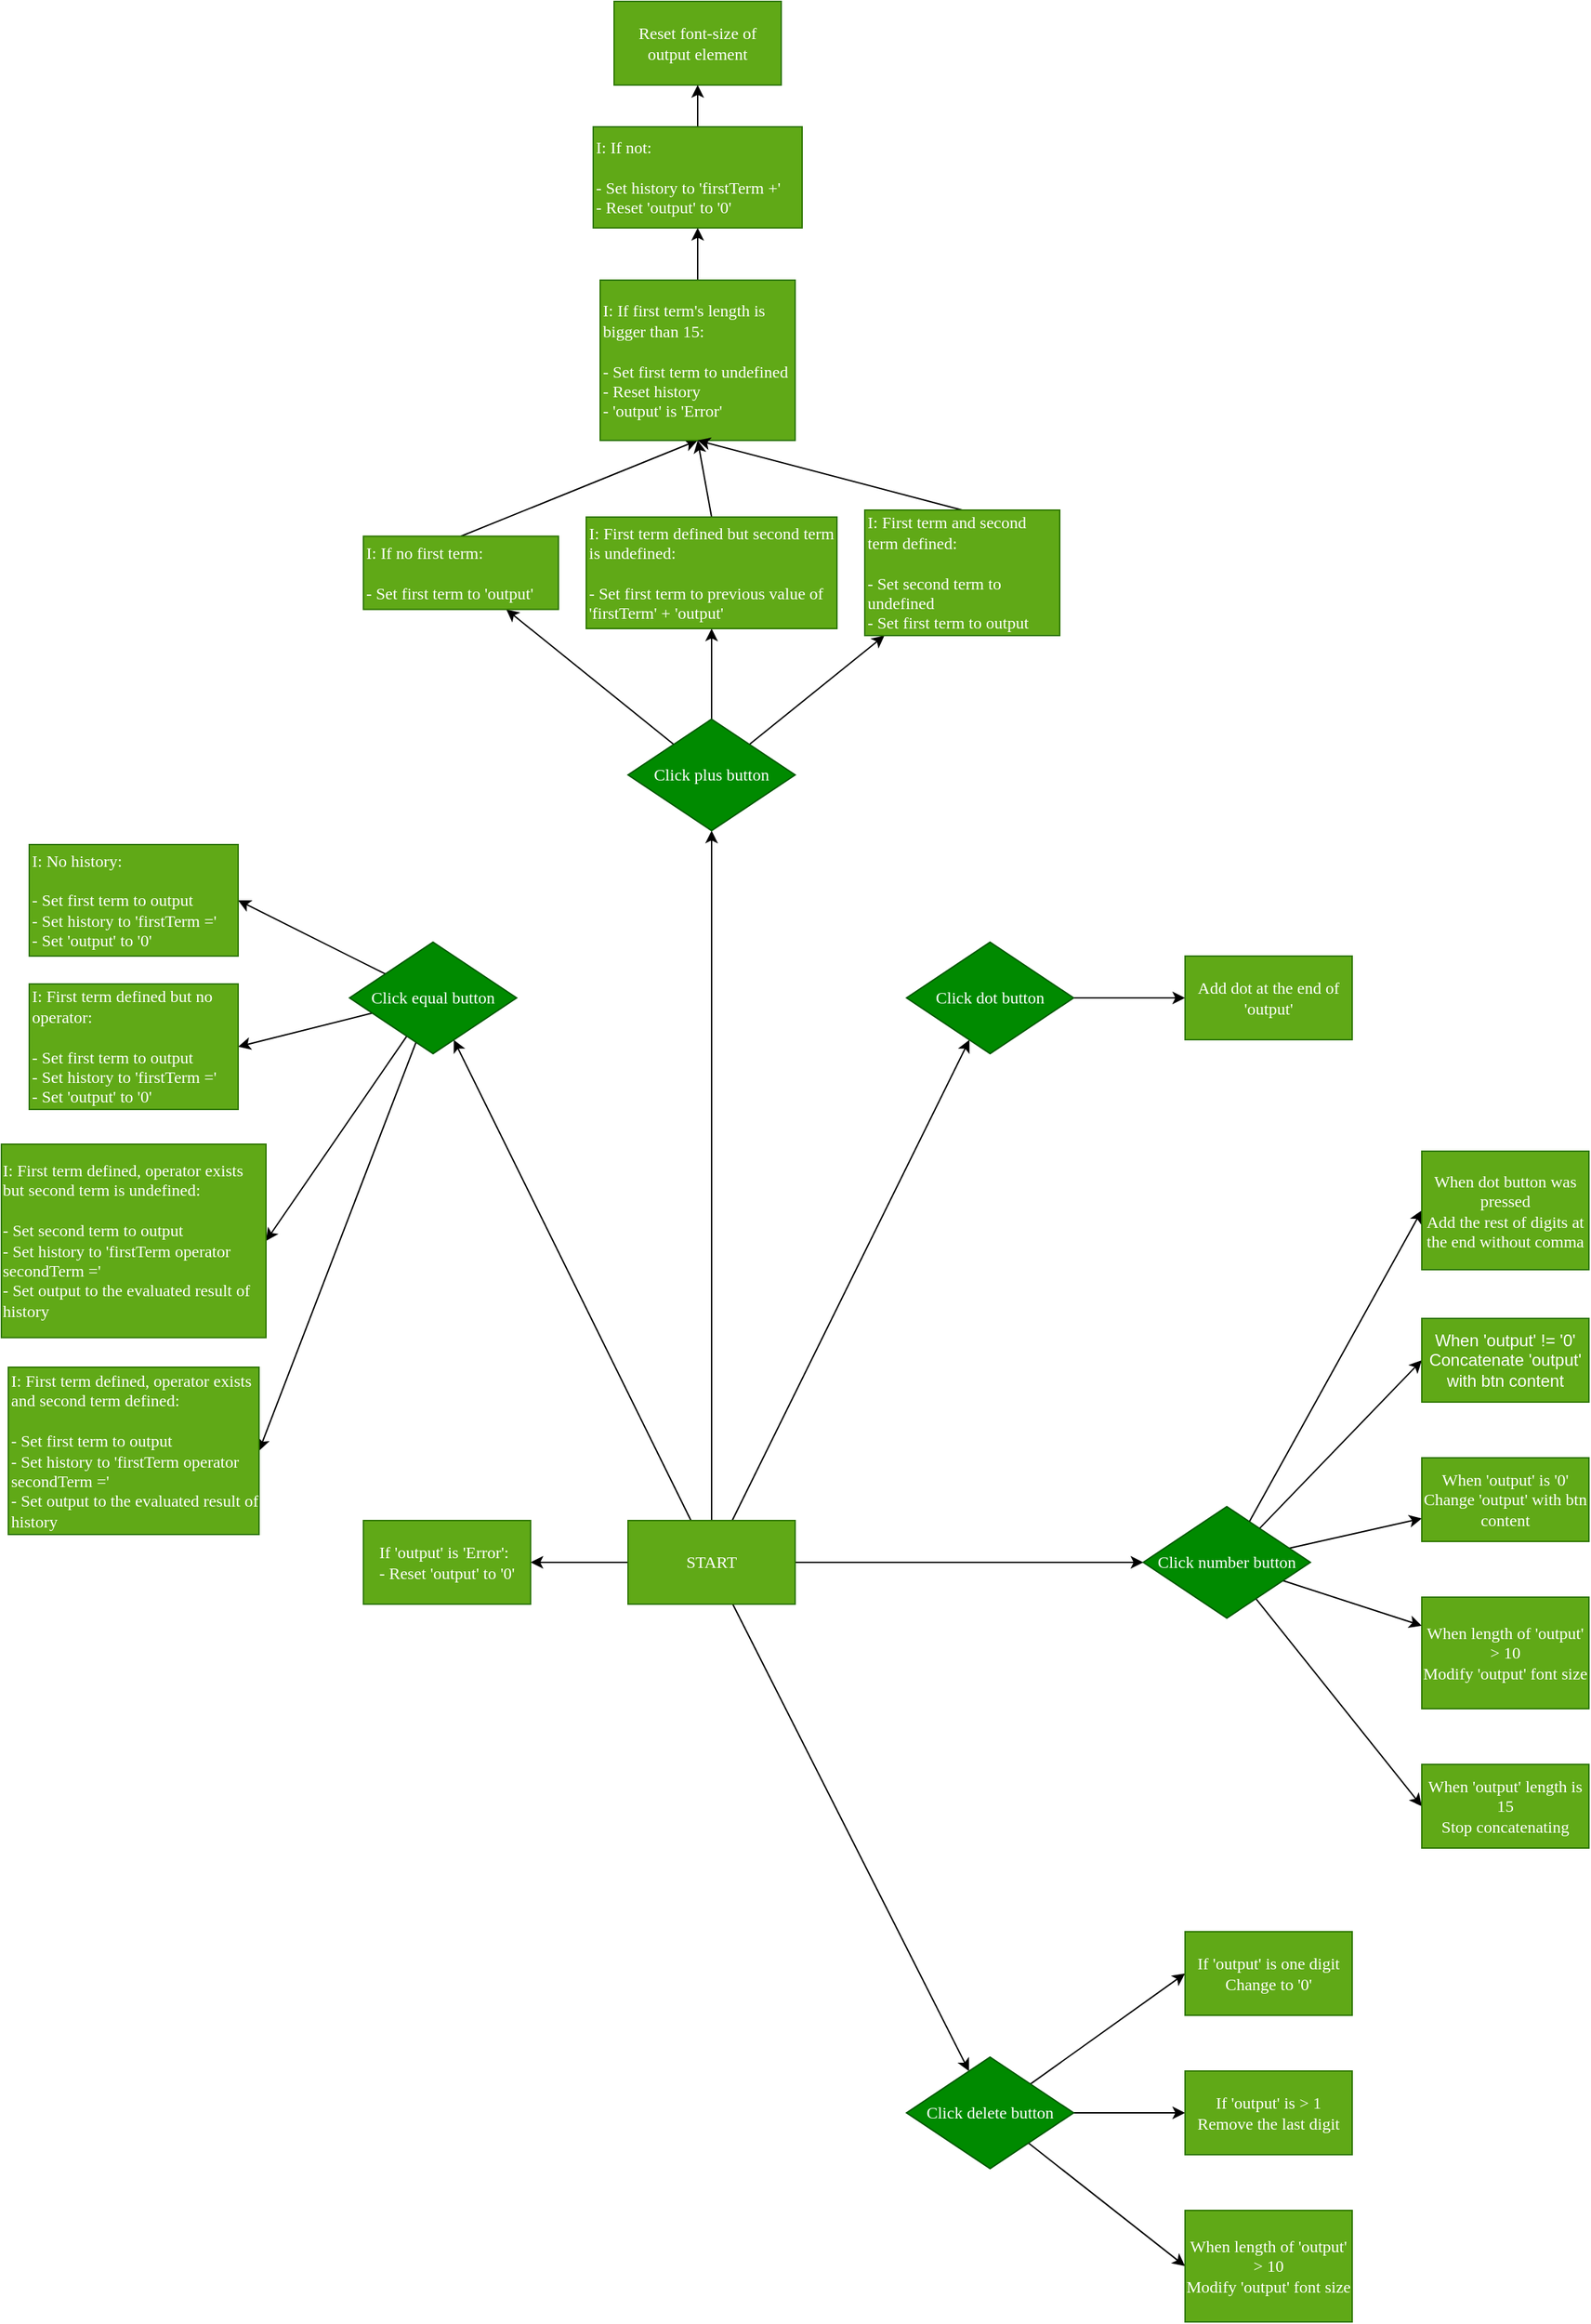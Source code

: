 <mxfile>
    <diagram id="CXw4BF-POYOjq-wwur1x" name="Page-1">
        <mxGraphModel dx="1143" dy="1799" grid="1" gridSize="10" guides="1" tooltips="1" connect="1" arrows="1" fold="1" page="1" pageScale="1" pageWidth="1654" pageHeight="1169" background="none" math="0" shadow="0">
            <root>
                <mxCell id="0"/>
                <mxCell id="1" parent="0"/>
                <mxCell id="54" value="" style="edgeStyle=none;html=1;" parent="1" source="45" target="53" edge="1">
                    <mxGeometry relative="1" as="geometry"/>
                </mxCell>
                <mxCell id="78" value="" style="edgeStyle=none;html=1;" parent="1" source="45" target="77" edge="1">
                    <mxGeometry relative="1" as="geometry"/>
                </mxCell>
                <mxCell id="92" value="" style="edgeStyle=none;html=1;" parent="1" source="45" target="91" edge="1">
                    <mxGeometry relative="1" as="geometry"/>
                </mxCell>
                <mxCell id="100" value="" style="edgeStyle=none;html=1;" parent="1" source="45" target="99" edge="1">
                    <mxGeometry relative="1" as="geometry"/>
                </mxCell>
                <mxCell id="114" value="" style="edgeStyle=none;html=1;" parent="1" source="45" target="113" edge="1">
                    <mxGeometry relative="1" as="geometry"/>
                </mxCell>
                <mxCell id="129" style="edgeStyle=none;html=1;exitX=0;exitY=0.5;exitDx=0;exitDy=0;entryX=1;entryY=0.5;entryDx=0;entryDy=0;" parent="1" source="45" target="109" edge="1">
                    <mxGeometry relative="1" as="geometry"/>
                </mxCell>
                <mxCell id="45" value="START" style="whiteSpace=wrap;html=1;fontFamily=Tahoma;fillColor=#60a917;fontColor=#ffffff;strokeColor=#2D7600;" parent="1" vertex="1">
                    <mxGeometry x="720" y="635" width="120" height="60" as="geometry"/>
                </mxCell>
                <mxCell id="69" value="" style="edgeStyle=none;html=1;" parent="1" source="53" target="68" edge="1">
                    <mxGeometry relative="1" as="geometry"/>
                </mxCell>
                <mxCell id="71" value="" style="edgeStyle=none;html=1;entryX=0;entryY=0.5;entryDx=0;entryDy=0;" parent="1" source="53" target="72" edge="1">
                    <mxGeometry relative="1" as="geometry">
                        <mxPoint x="1140" y="515" as="targetPoint"/>
                        <Array as="points"/>
                    </mxGeometry>
                </mxCell>
                <mxCell id="74" value="" style="edgeStyle=none;html=1;" parent="1" source="53" target="73" edge="1">
                    <mxGeometry relative="1" as="geometry">
                        <Array as="points"/>
                    </mxGeometry>
                </mxCell>
                <mxCell id="76" value="" style="edgeStyle=none;html=1;entryX=0;entryY=0.5;entryDx=0;entryDy=0;" parent="1" source="53" target="75" edge="1">
                    <mxGeometry relative="1" as="geometry"/>
                </mxCell>
                <mxCell id="96" value="" style="edgeStyle=none;html=1;entryX=0;entryY=0.5;entryDx=0;entryDy=0;" parent="1" source="53" target="95" edge="1">
                    <mxGeometry relative="1" as="geometry"/>
                </mxCell>
                <mxCell id="53" value="Click number button" style="rhombus;whiteSpace=wrap;html=1;fontFamily=Tahoma;fillColor=#008a00;strokeColor=#005700;fontColor=#ffffff;" parent="1" vertex="1">
                    <mxGeometry x="1090" y="625" width="120" height="80" as="geometry"/>
                </mxCell>
                <mxCell id="68" value="When 'output' is '0'&lt;br&gt;Change 'output' with btn content" style="whiteSpace=wrap;html=1;fontFamily=Tahoma;fillColor=#60a917;strokeColor=#2D7600;fontColor=#ffffff;" parent="1" vertex="1">
                    <mxGeometry x="1290" y="590" width="120" height="60" as="geometry"/>
                </mxCell>
                <mxCell id="72" value="When 'output' != '0'&lt;br&gt;Concatenate 'output' with btn content" style="whiteSpace=wrap;html=1;fillColor=#60a917;fontColor=#ffffff;strokeColor=#2D7600;" parent="1" vertex="1">
                    <mxGeometry x="1290" y="490" width="120" height="60" as="geometry"/>
                </mxCell>
                <mxCell id="73" value="When length of 'output' &amp;gt; 10&lt;br&gt;Modify 'output' font size" style="whiteSpace=wrap;html=1;fontFamily=Tahoma;fillColor=#60a917;strokeColor=#2D7600;fontColor=#ffffff;" parent="1" vertex="1">
                    <mxGeometry x="1290" y="690" width="120" height="80" as="geometry"/>
                </mxCell>
                <mxCell id="75" value="When 'output' length is 15&lt;br&gt;Stop concatenating" style="whiteSpace=wrap;html=1;fontFamily=Tahoma;fillColor=#60a917;strokeColor=#2D7600;fontColor=#ffffff;" parent="1" vertex="1">
                    <mxGeometry x="1290" y="810" width="120" height="60" as="geometry"/>
                </mxCell>
                <mxCell id="80" value="" style="edgeStyle=none;html=1;entryX=0;entryY=0.5;entryDx=0;entryDy=0;" parent="1" source="77" target="79" edge="1">
                    <mxGeometry relative="1" as="geometry"/>
                </mxCell>
                <mxCell id="82" value="" style="edgeStyle=none;html=1;entryX=0;entryY=0.5;entryDx=0;entryDy=0;" parent="1" source="77" target="81" edge="1">
                    <mxGeometry relative="1" as="geometry"/>
                </mxCell>
                <mxCell id="87" style="edgeStyle=none;html=1;entryX=0;entryY=0.5;entryDx=0;entryDy=0;" parent="1" source="77" target="86" edge="1">
                    <mxGeometry relative="1" as="geometry"/>
                </mxCell>
                <mxCell id="77" value="Click delete button" style="rhombus;whiteSpace=wrap;html=1;fontFamily=Tahoma;fillColor=#008a00;strokeColor=#005700;fontColor=#ffffff;" parent="1" vertex="1">
                    <mxGeometry x="920" y="1020" width="120" height="80" as="geometry"/>
                </mxCell>
                <mxCell id="79" value="If 'output' is one digit&lt;br&gt;Change to '0'" style="whiteSpace=wrap;html=1;fontFamily=Tahoma;fillColor=#60a917;strokeColor=#2D7600;fontColor=#ffffff;" parent="1" vertex="1">
                    <mxGeometry x="1120" y="930" width="120" height="60" as="geometry"/>
                </mxCell>
                <mxCell id="81" value="If 'output' is &amp;gt; 1&lt;br&gt;Remove the last digit" style="whiteSpace=wrap;html=1;fontFamily=Tahoma;fillColor=#60a917;strokeColor=#2D7600;fontColor=#ffffff;" parent="1" vertex="1">
                    <mxGeometry x="1120" y="1030" width="120" height="60" as="geometry"/>
                </mxCell>
                <mxCell id="86" value="When length of 'output' &amp;gt; 10&lt;br&gt;Modify 'output' font size" style="whiteSpace=wrap;html=1;fontFamily=Tahoma;fillColor=#60a917;strokeColor=#2D7600;fontColor=#ffffff;" parent="1" vertex="1">
                    <mxGeometry x="1120" y="1130" width="120" height="80" as="geometry"/>
                </mxCell>
                <mxCell id="94" value="" style="edgeStyle=none;html=1;" parent="1" source="91" target="93" edge="1">
                    <mxGeometry relative="1" as="geometry"/>
                </mxCell>
                <mxCell id="91" value="Click dot button" style="rhombus;whiteSpace=wrap;html=1;fontFamily=Tahoma;fillColor=#008a00;strokeColor=#005700;fontColor=#ffffff;" parent="1" vertex="1">
                    <mxGeometry x="920" y="220" width="120" height="80" as="geometry"/>
                </mxCell>
                <mxCell id="93" value="Add dot at the end of 'output'" style="whiteSpace=wrap;html=1;fontFamily=Tahoma;fillColor=#60a917;strokeColor=#2D7600;fontColor=#ffffff;" parent="1" vertex="1">
                    <mxGeometry x="1120" y="230" width="120" height="60" as="geometry"/>
                </mxCell>
                <mxCell id="95" value="When dot button was pressed&lt;br&gt;Add the rest of digits at the end without comma" style="whiteSpace=wrap;html=1;fontFamily=Tahoma;fillColor=#60a917;strokeColor=#2D7600;fontColor=#ffffff;" parent="1" vertex="1">
                    <mxGeometry x="1290" y="370" width="120" height="85" as="geometry"/>
                </mxCell>
                <mxCell id="102" value="" style="edgeStyle=none;html=1;" parent="1" source="99" target="101" edge="1">
                    <mxGeometry relative="1" as="geometry"/>
                </mxCell>
                <mxCell id="106" value="" style="edgeStyle=none;html=1;" parent="1" source="99" target="105" edge="1">
                    <mxGeometry relative="1" as="geometry"/>
                </mxCell>
                <mxCell id="131" value="" style="edgeStyle=none;html=1;" edge="1" parent="1" source="99" target="130">
                    <mxGeometry relative="1" as="geometry"/>
                </mxCell>
                <mxCell id="99" value="Click plus button" style="rhombus;whiteSpace=wrap;html=1;fontFamily=Tahoma;fillColor=#008a00;strokeColor=#005700;fontColor=#ffffff;" parent="1" vertex="1">
                    <mxGeometry x="720" y="60" width="120" height="80" as="geometry"/>
                </mxCell>
                <mxCell id="132" style="edgeStyle=none;html=1;exitX=0.5;exitY=0;exitDx=0;exitDy=0;entryX=0.5;entryY=1;entryDx=0;entryDy=0;" edge="1" parent="1" source="101" target="107">
                    <mxGeometry relative="1" as="geometry"/>
                </mxCell>
                <mxCell id="101" value="I: If no first term:&lt;br&gt;&lt;br&gt;- Set first term to 'output'" style="whiteSpace=wrap;html=1;fontFamily=Tahoma;fillColor=#60a917;strokeColor=#2D7600;fontColor=#ffffff;align=left;" parent="1" vertex="1">
                    <mxGeometry x="530" y="-71.25" width="140" height="52.5" as="geometry"/>
                </mxCell>
                <mxCell id="133" style="edgeStyle=none;html=1;exitX=0.5;exitY=0;exitDx=0;exitDy=0;entryX=0.5;entryY=1;entryDx=0;entryDy=0;" edge="1" parent="1" source="105" target="107">
                    <mxGeometry relative="1" as="geometry">
                        <mxPoint x="770" y="-145" as="targetPoint"/>
                    </mxGeometry>
                </mxCell>
                <mxCell id="105" value="I: First term defined but second term is undefined:&lt;br&gt;&lt;br&gt;- Set first term to previous value of 'firstTerm' + 'output'" style="whiteSpace=wrap;html=1;fontFamily=Tahoma;fillColor=#60a917;strokeColor=#2D7600;fontColor=#ffffff;align=left;" parent="1" vertex="1">
                    <mxGeometry x="690" y="-85" width="180" height="80" as="geometry"/>
                </mxCell>
                <mxCell id="138" value="" style="edgeStyle=none;html=1;" edge="1" parent="1" source="107" target="137">
                    <mxGeometry relative="1" as="geometry"/>
                </mxCell>
                <mxCell id="107" value="I: If first term's length is bigger than 15:&lt;br&gt;&lt;br&gt;- Set first term to undefined&lt;br&gt;- Reset history&lt;br&gt;- 'output' is 'Error'" style="whiteSpace=wrap;html=1;fontFamily=Tahoma;fillColor=#60a917;strokeColor=#2D7600;fontColor=#ffffff;align=left;" parent="1" vertex="1">
                    <mxGeometry x="700" y="-255" width="140" height="115" as="geometry"/>
                </mxCell>
                <mxCell id="109" value="&lt;div style=&quot;text-align: left&quot;&gt;&lt;span&gt;If 'output' is 'Error':&lt;br&gt;- Reset 'output' to '0'&lt;/span&gt;&lt;/div&gt;" style="whiteSpace=wrap;html=1;fontFamily=Tahoma;fillColor=#60a917;strokeColor=#2D7600;fontColor=#ffffff;" parent="1" vertex="1">
                    <mxGeometry x="530" y="635" width="120" height="60" as="geometry"/>
                </mxCell>
                <mxCell id="111" value="Reset font-size of output element" style="whiteSpace=wrap;html=1;fontFamily=Tahoma;fillColor=#60a917;strokeColor=#2D7600;fontColor=#ffffff;" parent="1" vertex="1">
                    <mxGeometry x="710" y="-455" width="120" height="60" as="geometry"/>
                </mxCell>
                <mxCell id="116" value="" style="edgeStyle=none;html=1;entryX=1;entryY=0.5;entryDx=0;entryDy=0;" parent="1" source="113" target="115" edge="1">
                    <mxGeometry relative="1" as="geometry"/>
                </mxCell>
                <mxCell id="121" value="" style="edgeStyle=none;html=1;entryX=1;entryY=0.5;entryDx=0;entryDy=0;" parent="1" source="113" target="120" edge="1">
                    <mxGeometry relative="1" as="geometry"/>
                </mxCell>
                <mxCell id="125" value="" style="edgeStyle=none;html=1;entryX=1;entryY=0.5;entryDx=0;entryDy=0;" parent="1" source="113" target="124" edge="1">
                    <mxGeometry relative="1" as="geometry"/>
                </mxCell>
                <mxCell id="128" value="" style="edgeStyle=none;html=1;entryX=1;entryY=0.5;entryDx=0;entryDy=0;" parent="1" source="113" target="127" edge="1">
                    <mxGeometry relative="1" as="geometry"/>
                </mxCell>
                <mxCell id="113" value="Click equal button" style="rhombus;whiteSpace=wrap;html=1;fontFamily=Tahoma;fillColor=#008a00;strokeColor=#005700;fontColor=#ffffff;" parent="1" vertex="1">
                    <mxGeometry x="520" y="220" width="120" height="80" as="geometry"/>
                </mxCell>
                <mxCell id="115" value="I: No history:&lt;br&gt;&lt;br&gt;- Set first term to output&lt;br&gt;- Set history to 'firstTerm ='&lt;br&gt;- Set 'output' to '0'" style="whiteSpace=wrap;html=1;fontFamily=Tahoma;fillColor=#60a917;strokeColor=#2D7600;fontColor=#ffffff;align=left;" parent="1" vertex="1">
                    <mxGeometry x="290" y="150" width="150" height="80" as="geometry"/>
                </mxCell>
                <mxCell id="120" value="I: First term defined but no operator:&lt;br&gt;&lt;br&gt;- Set first term to output&lt;br&gt;- Set history to 'firstTerm ='&lt;br&gt;- Set 'output' to '0'" style="whiteSpace=wrap;html=1;fontFamily=Tahoma;fillColor=#60a917;strokeColor=#2D7600;fontColor=#ffffff;align=left;" parent="1" vertex="1">
                    <mxGeometry x="290" y="250" width="150" height="90" as="geometry"/>
                </mxCell>
                <mxCell id="124" value="&lt;div style=&quot;text-align: left&quot;&gt;&lt;span&gt;I: First term defined, operator exists but second term is undefined:&lt;/span&gt;&lt;/div&gt;&lt;div style=&quot;text-align: left&quot;&gt;&lt;span&gt;&lt;br&gt;&lt;/span&gt;&lt;/div&gt;&lt;div style=&quot;text-align: left&quot;&gt;&lt;span&gt;- Set second term to output&lt;/span&gt;&lt;/div&gt;&lt;div style=&quot;text-align: left&quot;&gt;&lt;span&gt;- Set history to 'firstTerm operator secondTerm ='&lt;/span&gt;&lt;/div&gt;&lt;div style=&quot;text-align: left&quot;&gt;&lt;span&gt;- Set output to the evaluated result of history&lt;/span&gt;&lt;/div&gt;" style="whiteSpace=wrap;html=1;fontFamily=Tahoma;fillColor=#60a917;strokeColor=#2D7600;fontColor=#ffffff;" parent="1" vertex="1">
                    <mxGeometry x="270" y="365" width="190" height="138.75" as="geometry"/>
                </mxCell>
                <mxCell id="127" value="I: First term defined, operator exists and second term defined:&lt;br&gt;&lt;br&gt;- Set first term to output&lt;br&gt;- Set history to 'firstTerm operator secondTerm ='&lt;br&gt;- Set output to the evaluated result of history" style="whiteSpace=wrap;html=1;fontFamily=Tahoma;fillColor=#60a917;strokeColor=#2D7600;fontColor=#ffffff;align=left;" parent="1" vertex="1">
                    <mxGeometry x="275" y="525" width="180" height="120" as="geometry"/>
                </mxCell>
                <mxCell id="134" style="edgeStyle=none;html=1;exitX=0.5;exitY=0;exitDx=0;exitDy=0;entryX=0.5;entryY=1;entryDx=0;entryDy=0;" edge="1" parent="1" source="130" target="107">
                    <mxGeometry relative="1" as="geometry"/>
                </mxCell>
                <mxCell id="130" value="I: First term and second term defined:&lt;br&gt;&lt;br&gt;- Set second term to undefined&lt;br&gt;- Set first term to output" style="whiteSpace=wrap;html=1;fontFamily=Tahoma;fillColor=#60a917;strokeColor=#2D7600;fontColor=#ffffff;align=left;" vertex="1" parent="1">
                    <mxGeometry x="890" y="-90" width="140" height="90" as="geometry"/>
                </mxCell>
                <mxCell id="140" value="" style="edgeStyle=none;html=1;" edge="1" parent="1" source="137" target="111">
                    <mxGeometry relative="1" as="geometry"/>
                </mxCell>
                <mxCell id="137" value="I: If not:&lt;br&gt;&lt;br&gt;- Set history to 'firstTerm +'&lt;br&gt;- Reset 'output' to '0'" style="whiteSpace=wrap;html=1;fontFamily=Tahoma;align=left;fillColor=#60a917;strokeColor=#2D7600;fontColor=#ffffff;" vertex="1" parent="1">
                    <mxGeometry x="695" y="-365" width="150" height="72.5" as="geometry"/>
                </mxCell>
            </root>
        </mxGraphModel>
    </diagram>
</mxfile>